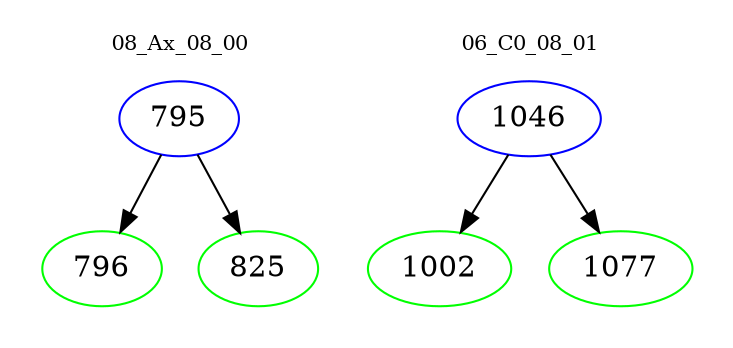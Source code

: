 digraph{
subgraph cluster_0 {
color = white
label = "08_Ax_08_00";
fontsize=10;
T0_795 [label="795", color="blue"]
T0_795 -> T0_796 [color="black"]
T0_796 [label="796", color="green"]
T0_795 -> T0_825 [color="black"]
T0_825 [label="825", color="green"]
}
subgraph cluster_1 {
color = white
label = "06_C0_08_01";
fontsize=10;
T1_1046 [label="1046", color="blue"]
T1_1046 -> T1_1002 [color="black"]
T1_1002 [label="1002", color="green"]
T1_1046 -> T1_1077 [color="black"]
T1_1077 [label="1077", color="green"]
}
}
